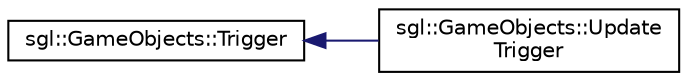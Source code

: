 digraph "Graphical Class Hierarchy"
{
 // INTERACTIVE_SVG=YES
 // LATEX_PDF_SIZE
  edge [fontname="Helvetica",fontsize="10",labelfontname="Helvetica",labelfontsize="10"];
  node [fontname="Helvetica",fontsize="10",shape=record];
  rankdir="LR";
  Node0 [label="sgl::GameObjects::Trigger",height=0.2,width=0.4,color="black", fillcolor="white", style="filled",URL="$d9/d1c/classsgl_1_1GameObjects_1_1Trigger.html",tooltip="A base trigger class to implement your own type of triggers."];
  Node0 -> Node1 [dir="back",color="midnightblue",fontsize="10",style="solid",fontname="Helvetica"];
  Node1 [label="sgl::GameObjects::Update\lTrigger",height=0.2,width=0.4,color="black", fillcolor="white", style="filled",URL="$dc/d9f/classsgl_1_1GameObjects_1_1UpdateTrigger.html",tooltip=" "];
}
